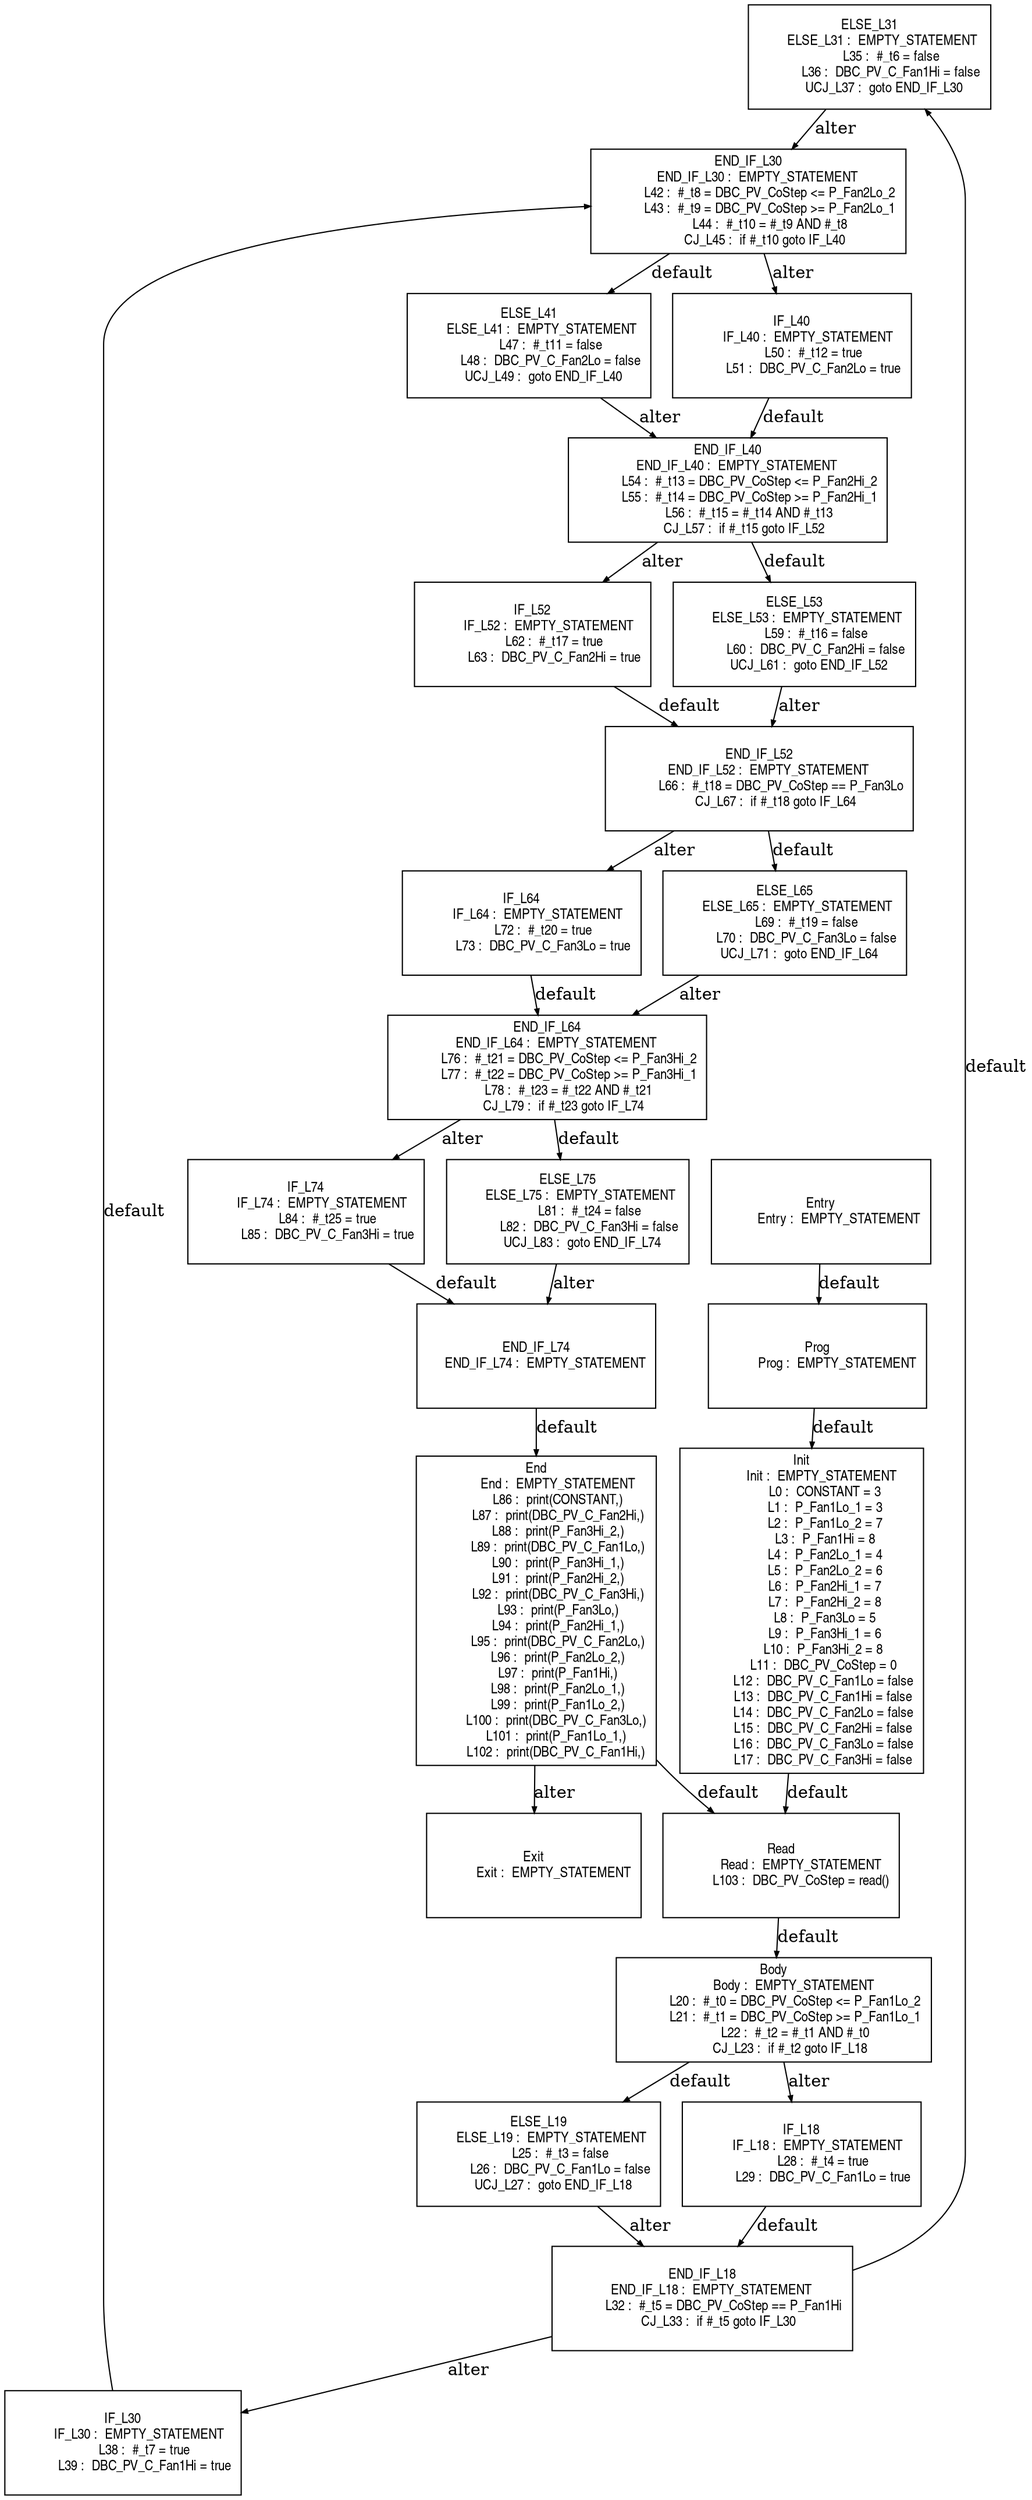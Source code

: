 digraph G {
  ranksep=.25;
  edge [arrowsize=.5]
  node [shape=rectangle, fontname="ArialNarrow",
        fontsize=12,  height=1.2];
  "ELSE_L31
       ELSE_L31 :  EMPTY_STATEMENT
            L35 :  #_t6 = false
            L36 :  DBC_PV_C_Fan1Hi = false
        UCJ_L37 :  goto END_IF_L30
"; "END_IF_L74
     END_IF_L74 :  EMPTY_STATEMENT
"; "ELSE_L65
       ELSE_L65 :  EMPTY_STATEMENT
            L69 :  #_t19 = false
            L70 :  DBC_PV_C_Fan3Lo = false
        UCJ_L71 :  goto END_IF_L64
"; "Exit
           Exit :  EMPTY_STATEMENT
"; "IF_L30
         IF_L30 :  EMPTY_STATEMENT
            L38 :  #_t7 = true
            L39 :  DBC_PV_C_Fan1Hi = true
"; "END_IF_L64
     END_IF_L64 :  EMPTY_STATEMENT
            L76 :  #_t21 = DBC_PV_CoStep <= P_Fan3Hi_2
            L77 :  #_t22 = DBC_PV_CoStep >= P_Fan3Hi_1
            L78 :  #_t23 = #_t22 AND #_t21
         CJ_L79 :  if #_t23 goto IF_L74
"; "IF_L74
         IF_L74 :  EMPTY_STATEMENT
            L84 :  #_t25 = true
            L85 :  DBC_PV_C_Fan3Hi = true
"; "Prog
           Prog :  EMPTY_STATEMENT
"; "IF_L40
         IF_L40 :  EMPTY_STATEMENT
            L50 :  #_t12 = true
            L51 :  DBC_PV_C_Fan2Lo = true
"; "Init
           Init :  EMPTY_STATEMENT
             L0 :  CONSTANT = 3
             L1 :  P_Fan1Lo_1 = 3
             L2 :  P_Fan1Lo_2 = 7
             L3 :  P_Fan1Hi = 8
             L4 :  P_Fan2Lo_1 = 4
             L5 :  P_Fan2Lo_2 = 6
             L6 :  P_Fan2Hi_1 = 7
             L7 :  P_Fan2Hi_2 = 8
             L8 :  P_Fan3Lo = 5
             L9 :  P_Fan3Hi_1 = 6
            L10 :  P_Fan3Hi_2 = 8
            L11 :  DBC_PV_CoStep = 0
            L12 :  DBC_PV_C_Fan1Lo = false
            L13 :  DBC_PV_C_Fan1Hi = false
            L14 :  DBC_PV_C_Fan2Lo = false
            L15 :  DBC_PV_C_Fan2Hi = false
            L16 :  DBC_PV_C_Fan3Lo = false
            L17 :  DBC_PV_C_Fan3Hi = false
"; "END_IF_L18
     END_IF_L18 :  EMPTY_STATEMENT
            L32 :  #_t5 = DBC_PV_CoStep == P_Fan1Hi
         CJ_L33 :  if #_t5 goto IF_L30
"; "End
            End :  EMPTY_STATEMENT
            L86 :  print(CONSTANT,)
            L87 :  print(DBC_PV_C_Fan2Hi,)
            L88 :  print(P_Fan3Hi_2,)
            L89 :  print(DBC_PV_C_Fan1Lo,)
            L90 :  print(P_Fan3Hi_1,)
            L91 :  print(P_Fan2Hi_2,)
            L92 :  print(DBC_PV_C_Fan3Hi,)
            L93 :  print(P_Fan3Lo,)
            L94 :  print(P_Fan2Hi_1,)
            L95 :  print(DBC_PV_C_Fan2Lo,)
            L96 :  print(P_Fan2Lo_2,)
            L97 :  print(P_Fan1Hi,)
            L98 :  print(P_Fan2Lo_1,)
            L99 :  print(P_Fan1Lo_2,)
           L100 :  print(DBC_PV_C_Fan3Lo,)
           L101 :  print(P_Fan1Lo_1,)
           L102 :  print(DBC_PV_C_Fan1Hi,)
"; "ELSE_L41
       ELSE_L41 :  EMPTY_STATEMENT
            L47 :  #_t11 = false
            L48 :  DBC_PV_C_Fan2Lo = false
        UCJ_L49 :  goto END_IF_L40
"; "Read
           Read :  EMPTY_STATEMENT
           L103 :  DBC_PV_CoStep = read()
"; "ELSE_L19
       ELSE_L19 :  EMPTY_STATEMENT
            L25 :  #_t3 = false
            L26 :  DBC_PV_C_Fan1Lo = false
        UCJ_L27 :  goto END_IF_L18
"; "END_IF_L30
     END_IF_L30 :  EMPTY_STATEMENT
            L42 :  #_t8 = DBC_PV_CoStep <= P_Fan2Lo_2
            L43 :  #_t9 = DBC_PV_CoStep >= P_Fan2Lo_1
            L44 :  #_t10 = #_t9 AND #_t8
         CJ_L45 :  if #_t10 goto IF_L40
"; "END_IF_L40
     END_IF_L40 :  EMPTY_STATEMENT
            L54 :  #_t13 = DBC_PV_CoStep <= P_Fan2Hi_2
            L55 :  #_t14 = DBC_PV_CoStep >= P_Fan2Hi_1
            L56 :  #_t15 = #_t14 AND #_t13
         CJ_L57 :  if #_t15 goto IF_L52
"; "ELSE_L53
       ELSE_L53 :  EMPTY_STATEMENT
            L59 :  #_t16 = false
            L60 :  DBC_PV_C_Fan2Hi = false
        UCJ_L61 :  goto END_IF_L52
"; "END_IF_L52
     END_IF_L52 :  EMPTY_STATEMENT
            L66 :  #_t18 = DBC_PV_CoStep == P_Fan3Lo
         CJ_L67 :  if #_t18 goto IF_L64
"; "ELSE_L75
       ELSE_L75 :  EMPTY_STATEMENT
            L81 :  #_t24 = false
            L82 :  DBC_PV_C_Fan3Hi = false
        UCJ_L83 :  goto END_IF_L74
"; "IF_L52
         IF_L52 :  EMPTY_STATEMENT
            L62 :  #_t17 = true
            L63 :  DBC_PV_C_Fan2Hi = true
"; "IF_L64
         IF_L64 :  EMPTY_STATEMENT
            L72 :  #_t20 = true
            L73 :  DBC_PV_C_Fan3Lo = true
"; "Body
           Body :  EMPTY_STATEMENT
            L20 :  #_t0 = DBC_PV_CoStep <= P_Fan1Lo_2
            L21 :  #_t1 = DBC_PV_CoStep >= P_Fan1Lo_1
            L22 :  #_t2 = #_t1 AND #_t0
         CJ_L23 :  if #_t2 goto IF_L18
"; "Entry
          Entry :  EMPTY_STATEMENT
"; "IF_L18
         IF_L18 :  EMPTY_STATEMENT
            L28 :  #_t4 = true
            L29 :  DBC_PV_C_Fan1Lo = true
"; 
  "Prog
           Prog :  EMPTY_STATEMENT
" -> "Init
           Init :  EMPTY_STATEMENT
             L0 :  CONSTANT = 3
             L1 :  P_Fan1Lo_1 = 3
             L2 :  P_Fan1Lo_2 = 7
             L3 :  P_Fan1Hi = 8
             L4 :  P_Fan2Lo_1 = 4
             L5 :  P_Fan2Lo_2 = 6
             L6 :  P_Fan2Hi_1 = 7
             L7 :  P_Fan2Hi_2 = 8
             L8 :  P_Fan3Lo = 5
             L9 :  P_Fan3Hi_1 = 6
            L10 :  P_Fan3Hi_2 = 8
            L11 :  DBC_PV_CoStep = 0
            L12 :  DBC_PV_C_Fan1Lo = false
            L13 :  DBC_PV_C_Fan1Hi = false
            L14 :  DBC_PV_C_Fan2Lo = false
            L15 :  DBC_PV_C_Fan2Hi = false
            L16 :  DBC_PV_C_Fan3Lo = false
            L17 :  DBC_PV_C_Fan3Hi = false
"  [label="default"];
  "Init
           Init :  EMPTY_STATEMENT
             L0 :  CONSTANT = 3
             L1 :  P_Fan1Lo_1 = 3
             L2 :  P_Fan1Lo_2 = 7
             L3 :  P_Fan1Hi = 8
             L4 :  P_Fan2Lo_1 = 4
             L5 :  P_Fan2Lo_2 = 6
             L6 :  P_Fan2Hi_1 = 7
             L7 :  P_Fan2Hi_2 = 8
             L8 :  P_Fan3Lo = 5
             L9 :  P_Fan3Hi_1 = 6
            L10 :  P_Fan3Hi_2 = 8
            L11 :  DBC_PV_CoStep = 0
            L12 :  DBC_PV_C_Fan1Lo = false
            L13 :  DBC_PV_C_Fan1Hi = false
            L14 :  DBC_PV_C_Fan2Lo = false
            L15 :  DBC_PV_C_Fan2Hi = false
            L16 :  DBC_PV_C_Fan3Lo = false
            L17 :  DBC_PV_C_Fan3Hi = false
" -> "Read
           Read :  EMPTY_STATEMENT
           L103 :  DBC_PV_CoStep = read()
"  [label="default"];
  "Body
           Body :  EMPTY_STATEMENT
            L20 :  #_t0 = DBC_PV_CoStep <= P_Fan1Lo_2
            L21 :  #_t1 = DBC_PV_CoStep >= P_Fan1Lo_1
            L22 :  #_t2 = #_t1 AND #_t0
         CJ_L23 :  if #_t2 goto IF_L18
" -> "ELSE_L19
       ELSE_L19 :  EMPTY_STATEMENT
            L25 :  #_t3 = false
            L26 :  DBC_PV_C_Fan1Lo = false
        UCJ_L27 :  goto END_IF_L18
"  [label="default"];
  "Body
           Body :  EMPTY_STATEMENT
            L20 :  #_t0 = DBC_PV_CoStep <= P_Fan1Lo_2
            L21 :  #_t1 = DBC_PV_CoStep >= P_Fan1Lo_1
            L22 :  #_t2 = #_t1 AND #_t0
         CJ_L23 :  if #_t2 goto IF_L18
" -> "IF_L18
         IF_L18 :  EMPTY_STATEMENT
            L28 :  #_t4 = true
            L29 :  DBC_PV_C_Fan1Lo = true
"  [label="alter"];
  "ELSE_L19
       ELSE_L19 :  EMPTY_STATEMENT
            L25 :  #_t3 = false
            L26 :  DBC_PV_C_Fan1Lo = false
        UCJ_L27 :  goto END_IF_L18
" -> "END_IF_L18
     END_IF_L18 :  EMPTY_STATEMENT
            L32 :  #_t5 = DBC_PV_CoStep == P_Fan1Hi
         CJ_L33 :  if #_t5 goto IF_L30
"  [label="alter"];
  "IF_L18
         IF_L18 :  EMPTY_STATEMENT
            L28 :  #_t4 = true
            L29 :  DBC_PV_C_Fan1Lo = true
" -> "END_IF_L18
     END_IF_L18 :  EMPTY_STATEMENT
            L32 :  #_t5 = DBC_PV_CoStep == P_Fan1Hi
         CJ_L33 :  if #_t5 goto IF_L30
"  [label="default"];
  "END_IF_L18
     END_IF_L18 :  EMPTY_STATEMENT
            L32 :  #_t5 = DBC_PV_CoStep == P_Fan1Hi
         CJ_L33 :  if #_t5 goto IF_L30
" -> "ELSE_L31
       ELSE_L31 :  EMPTY_STATEMENT
            L35 :  #_t6 = false
            L36 :  DBC_PV_C_Fan1Hi = false
        UCJ_L37 :  goto END_IF_L30
"  [label="default"];
  "END_IF_L18
     END_IF_L18 :  EMPTY_STATEMENT
            L32 :  #_t5 = DBC_PV_CoStep == P_Fan1Hi
         CJ_L33 :  if #_t5 goto IF_L30
" -> "IF_L30
         IF_L30 :  EMPTY_STATEMENT
            L38 :  #_t7 = true
            L39 :  DBC_PV_C_Fan1Hi = true
"  [label="alter"];
  "ELSE_L31
       ELSE_L31 :  EMPTY_STATEMENT
            L35 :  #_t6 = false
            L36 :  DBC_PV_C_Fan1Hi = false
        UCJ_L37 :  goto END_IF_L30
" -> "END_IF_L30
     END_IF_L30 :  EMPTY_STATEMENT
            L42 :  #_t8 = DBC_PV_CoStep <= P_Fan2Lo_2
            L43 :  #_t9 = DBC_PV_CoStep >= P_Fan2Lo_1
            L44 :  #_t10 = #_t9 AND #_t8
         CJ_L45 :  if #_t10 goto IF_L40
"  [label="alter"];
  "IF_L30
         IF_L30 :  EMPTY_STATEMENT
            L38 :  #_t7 = true
            L39 :  DBC_PV_C_Fan1Hi = true
" -> "END_IF_L30
     END_IF_L30 :  EMPTY_STATEMENT
            L42 :  #_t8 = DBC_PV_CoStep <= P_Fan2Lo_2
            L43 :  #_t9 = DBC_PV_CoStep >= P_Fan2Lo_1
            L44 :  #_t10 = #_t9 AND #_t8
         CJ_L45 :  if #_t10 goto IF_L40
"  [label="default"];
  "END_IF_L30
     END_IF_L30 :  EMPTY_STATEMENT
            L42 :  #_t8 = DBC_PV_CoStep <= P_Fan2Lo_2
            L43 :  #_t9 = DBC_PV_CoStep >= P_Fan2Lo_1
            L44 :  #_t10 = #_t9 AND #_t8
         CJ_L45 :  if #_t10 goto IF_L40
" -> "ELSE_L41
       ELSE_L41 :  EMPTY_STATEMENT
            L47 :  #_t11 = false
            L48 :  DBC_PV_C_Fan2Lo = false
        UCJ_L49 :  goto END_IF_L40
"  [label="default"];
  "END_IF_L30
     END_IF_L30 :  EMPTY_STATEMENT
            L42 :  #_t8 = DBC_PV_CoStep <= P_Fan2Lo_2
            L43 :  #_t9 = DBC_PV_CoStep >= P_Fan2Lo_1
            L44 :  #_t10 = #_t9 AND #_t8
         CJ_L45 :  if #_t10 goto IF_L40
" -> "IF_L40
         IF_L40 :  EMPTY_STATEMENT
            L50 :  #_t12 = true
            L51 :  DBC_PV_C_Fan2Lo = true
"  [label="alter"];
  "ELSE_L41
       ELSE_L41 :  EMPTY_STATEMENT
            L47 :  #_t11 = false
            L48 :  DBC_PV_C_Fan2Lo = false
        UCJ_L49 :  goto END_IF_L40
" -> "END_IF_L40
     END_IF_L40 :  EMPTY_STATEMENT
            L54 :  #_t13 = DBC_PV_CoStep <= P_Fan2Hi_2
            L55 :  #_t14 = DBC_PV_CoStep >= P_Fan2Hi_1
            L56 :  #_t15 = #_t14 AND #_t13
         CJ_L57 :  if #_t15 goto IF_L52
"  [label="alter"];
  "IF_L40
         IF_L40 :  EMPTY_STATEMENT
            L50 :  #_t12 = true
            L51 :  DBC_PV_C_Fan2Lo = true
" -> "END_IF_L40
     END_IF_L40 :  EMPTY_STATEMENT
            L54 :  #_t13 = DBC_PV_CoStep <= P_Fan2Hi_2
            L55 :  #_t14 = DBC_PV_CoStep >= P_Fan2Hi_1
            L56 :  #_t15 = #_t14 AND #_t13
         CJ_L57 :  if #_t15 goto IF_L52
"  [label="default"];
  "END_IF_L40
     END_IF_L40 :  EMPTY_STATEMENT
            L54 :  #_t13 = DBC_PV_CoStep <= P_Fan2Hi_2
            L55 :  #_t14 = DBC_PV_CoStep >= P_Fan2Hi_1
            L56 :  #_t15 = #_t14 AND #_t13
         CJ_L57 :  if #_t15 goto IF_L52
" -> "ELSE_L53
       ELSE_L53 :  EMPTY_STATEMENT
            L59 :  #_t16 = false
            L60 :  DBC_PV_C_Fan2Hi = false
        UCJ_L61 :  goto END_IF_L52
"  [label="default"];
  "END_IF_L40
     END_IF_L40 :  EMPTY_STATEMENT
            L54 :  #_t13 = DBC_PV_CoStep <= P_Fan2Hi_2
            L55 :  #_t14 = DBC_PV_CoStep >= P_Fan2Hi_1
            L56 :  #_t15 = #_t14 AND #_t13
         CJ_L57 :  if #_t15 goto IF_L52
" -> "IF_L52
         IF_L52 :  EMPTY_STATEMENT
            L62 :  #_t17 = true
            L63 :  DBC_PV_C_Fan2Hi = true
"  [label="alter"];
  "ELSE_L53
       ELSE_L53 :  EMPTY_STATEMENT
            L59 :  #_t16 = false
            L60 :  DBC_PV_C_Fan2Hi = false
        UCJ_L61 :  goto END_IF_L52
" -> "END_IF_L52
     END_IF_L52 :  EMPTY_STATEMENT
            L66 :  #_t18 = DBC_PV_CoStep == P_Fan3Lo
         CJ_L67 :  if #_t18 goto IF_L64
"  [label="alter"];
  "IF_L52
         IF_L52 :  EMPTY_STATEMENT
            L62 :  #_t17 = true
            L63 :  DBC_PV_C_Fan2Hi = true
" -> "END_IF_L52
     END_IF_L52 :  EMPTY_STATEMENT
            L66 :  #_t18 = DBC_PV_CoStep == P_Fan3Lo
         CJ_L67 :  if #_t18 goto IF_L64
"  [label="default"];
  "END_IF_L52
     END_IF_L52 :  EMPTY_STATEMENT
            L66 :  #_t18 = DBC_PV_CoStep == P_Fan3Lo
         CJ_L67 :  if #_t18 goto IF_L64
" -> "ELSE_L65
       ELSE_L65 :  EMPTY_STATEMENT
            L69 :  #_t19 = false
            L70 :  DBC_PV_C_Fan3Lo = false
        UCJ_L71 :  goto END_IF_L64
"  [label="default"];
  "END_IF_L52
     END_IF_L52 :  EMPTY_STATEMENT
            L66 :  #_t18 = DBC_PV_CoStep == P_Fan3Lo
         CJ_L67 :  if #_t18 goto IF_L64
" -> "IF_L64
         IF_L64 :  EMPTY_STATEMENT
            L72 :  #_t20 = true
            L73 :  DBC_PV_C_Fan3Lo = true
"  [label="alter"];
  "ELSE_L65
       ELSE_L65 :  EMPTY_STATEMENT
            L69 :  #_t19 = false
            L70 :  DBC_PV_C_Fan3Lo = false
        UCJ_L71 :  goto END_IF_L64
" -> "END_IF_L64
     END_IF_L64 :  EMPTY_STATEMENT
            L76 :  #_t21 = DBC_PV_CoStep <= P_Fan3Hi_2
            L77 :  #_t22 = DBC_PV_CoStep >= P_Fan3Hi_1
            L78 :  #_t23 = #_t22 AND #_t21
         CJ_L79 :  if #_t23 goto IF_L74
"  [label="alter"];
  "IF_L64
         IF_L64 :  EMPTY_STATEMENT
            L72 :  #_t20 = true
            L73 :  DBC_PV_C_Fan3Lo = true
" -> "END_IF_L64
     END_IF_L64 :  EMPTY_STATEMENT
            L76 :  #_t21 = DBC_PV_CoStep <= P_Fan3Hi_2
            L77 :  #_t22 = DBC_PV_CoStep >= P_Fan3Hi_1
            L78 :  #_t23 = #_t22 AND #_t21
         CJ_L79 :  if #_t23 goto IF_L74
"  [label="default"];
  "END_IF_L64
     END_IF_L64 :  EMPTY_STATEMENT
            L76 :  #_t21 = DBC_PV_CoStep <= P_Fan3Hi_2
            L77 :  #_t22 = DBC_PV_CoStep >= P_Fan3Hi_1
            L78 :  #_t23 = #_t22 AND #_t21
         CJ_L79 :  if #_t23 goto IF_L74
" -> "ELSE_L75
       ELSE_L75 :  EMPTY_STATEMENT
            L81 :  #_t24 = false
            L82 :  DBC_PV_C_Fan3Hi = false
        UCJ_L83 :  goto END_IF_L74
"  [label="default"];
  "END_IF_L64
     END_IF_L64 :  EMPTY_STATEMENT
            L76 :  #_t21 = DBC_PV_CoStep <= P_Fan3Hi_2
            L77 :  #_t22 = DBC_PV_CoStep >= P_Fan3Hi_1
            L78 :  #_t23 = #_t22 AND #_t21
         CJ_L79 :  if #_t23 goto IF_L74
" -> "IF_L74
         IF_L74 :  EMPTY_STATEMENT
            L84 :  #_t25 = true
            L85 :  DBC_PV_C_Fan3Hi = true
"  [label="alter"];
  "ELSE_L75
       ELSE_L75 :  EMPTY_STATEMENT
            L81 :  #_t24 = false
            L82 :  DBC_PV_C_Fan3Hi = false
        UCJ_L83 :  goto END_IF_L74
" -> "END_IF_L74
     END_IF_L74 :  EMPTY_STATEMENT
"  [label="alter"];
  "IF_L74
         IF_L74 :  EMPTY_STATEMENT
            L84 :  #_t25 = true
            L85 :  DBC_PV_C_Fan3Hi = true
" -> "END_IF_L74
     END_IF_L74 :  EMPTY_STATEMENT
"  [label="default"];
  "END_IF_L74
     END_IF_L74 :  EMPTY_STATEMENT
" -> "End
            End :  EMPTY_STATEMENT
            L86 :  print(CONSTANT,)
            L87 :  print(DBC_PV_C_Fan2Hi,)
            L88 :  print(P_Fan3Hi_2,)
            L89 :  print(DBC_PV_C_Fan1Lo,)
            L90 :  print(P_Fan3Hi_1,)
            L91 :  print(P_Fan2Hi_2,)
            L92 :  print(DBC_PV_C_Fan3Hi,)
            L93 :  print(P_Fan3Lo,)
            L94 :  print(P_Fan2Hi_1,)
            L95 :  print(DBC_PV_C_Fan2Lo,)
            L96 :  print(P_Fan2Lo_2,)
            L97 :  print(P_Fan1Hi,)
            L98 :  print(P_Fan2Lo_1,)
            L99 :  print(P_Fan1Lo_2,)
           L100 :  print(DBC_PV_C_Fan3Lo,)
           L101 :  print(P_Fan1Lo_1,)
           L102 :  print(DBC_PV_C_Fan1Hi,)
"  [label="default"];
  "Entry
          Entry :  EMPTY_STATEMENT
" -> "Prog
           Prog :  EMPTY_STATEMENT
"  [label="default"];
  "End
            End :  EMPTY_STATEMENT
            L86 :  print(CONSTANT,)
            L87 :  print(DBC_PV_C_Fan2Hi,)
            L88 :  print(P_Fan3Hi_2,)
            L89 :  print(DBC_PV_C_Fan1Lo,)
            L90 :  print(P_Fan3Hi_1,)
            L91 :  print(P_Fan2Hi_2,)
            L92 :  print(DBC_PV_C_Fan3Hi,)
            L93 :  print(P_Fan3Lo,)
            L94 :  print(P_Fan2Hi_1,)
            L95 :  print(DBC_PV_C_Fan2Lo,)
            L96 :  print(P_Fan2Lo_2,)
            L97 :  print(P_Fan1Hi,)
            L98 :  print(P_Fan2Lo_1,)
            L99 :  print(P_Fan1Lo_2,)
           L100 :  print(DBC_PV_C_Fan3Lo,)
           L101 :  print(P_Fan1Lo_1,)
           L102 :  print(DBC_PV_C_Fan1Hi,)
" -> "Read
           Read :  EMPTY_STATEMENT
           L103 :  DBC_PV_CoStep = read()
"  [label="default"];
  "End
            End :  EMPTY_STATEMENT
            L86 :  print(CONSTANT,)
            L87 :  print(DBC_PV_C_Fan2Hi,)
            L88 :  print(P_Fan3Hi_2,)
            L89 :  print(DBC_PV_C_Fan1Lo,)
            L90 :  print(P_Fan3Hi_1,)
            L91 :  print(P_Fan2Hi_2,)
            L92 :  print(DBC_PV_C_Fan3Hi,)
            L93 :  print(P_Fan3Lo,)
            L94 :  print(P_Fan2Hi_1,)
            L95 :  print(DBC_PV_C_Fan2Lo,)
            L96 :  print(P_Fan2Lo_2,)
            L97 :  print(P_Fan1Hi,)
            L98 :  print(P_Fan2Lo_1,)
            L99 :  print(P_Fan1Lo_2,)
           L100 :  print(DBC_PV_C_Fan3Lo,)
           L101 :  print(P_Fan1Lo_1,)
           L102 :  print(DBC_PV_C_Fan1Hi,)
" -> "Exit
           Exit :  EMPTY_STATEMENT
"  [label="alter"];
  "Read
           Read :  EMPTY_STATEMENT
           L103 :  DBC_PV_CoStep = read()
" -> "Body
           Body :  EMPTY_STATEMENT
            L20 :  #_t0 = DBC_PV_CoStep <= P_Fan1Lo_2
            L21 :  #_t1 = DBC_PV_CoStep >= P_Fan1Lo_1
            L22 :  #_t2 = #_t1 AND #_t0
         CJ_L23 :  if #_t2 goto IF_L18
"  [label="default"];
}
